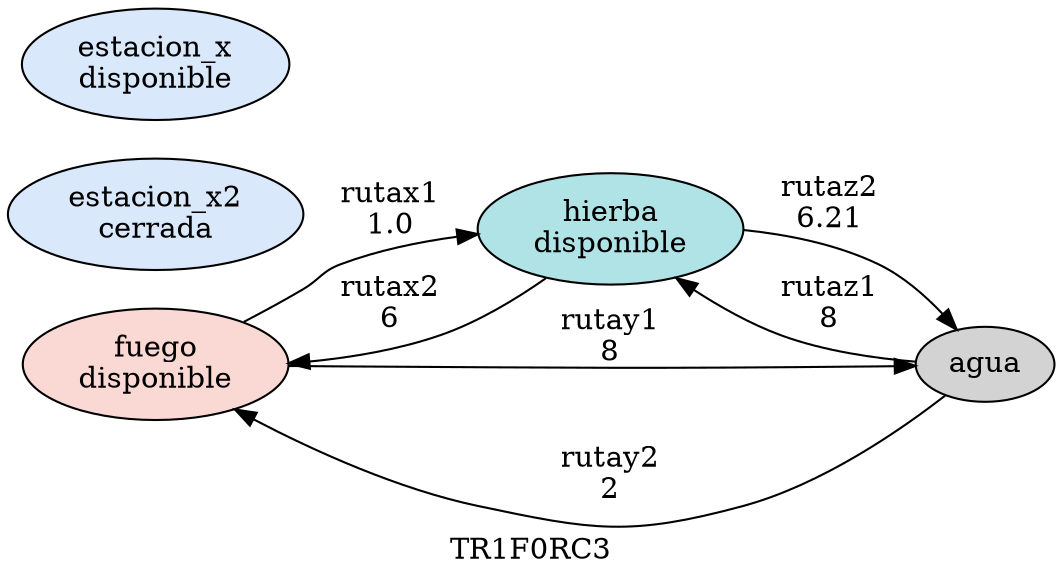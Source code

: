 digraph D {
label = "TR1F0RC3"
rankdir=LR
node [style= filled]
fuego[label="fuego\ndisponible"fillcolor ="#FAD9D5"]
hierba[label="hierba\ndisponible"fillcolor ="#B0E3E6"]
estacion_x2[label="estacion_x2\ncerrada"fillcolor ="#DAE8FC"]
estacion_x[label="estacion_x\ndisponible"fillcolor ="#DAE8FC"]
fuego->hierba[label="rutax1\n1.0"]
hierba->fuego[label="rutax2\n6"]
hierba->agua[label="rutaz2\n6.21"]
agua->hierba[label="rutaz1\n8"]
agua->fuego[label="rutay2\n2"]
fuego->agua[label="rutay1\n8"]

}